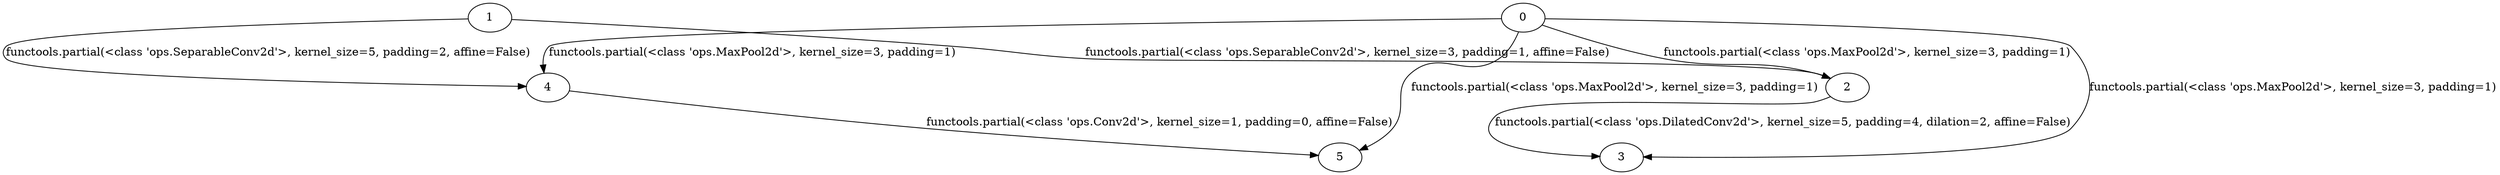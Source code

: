 digraph normal_cell_5 {
	1 -> 2 [label="functools.partial(<class 'ops.SeparableConv2d'>, kernel_size=3, padding=1, affine=False)"]
	0 -> 2 [label="functools.partial(<class 'ops.MaxPool2d'>, kernel_size=3, padding=1)"]
	0 -> 3 [label="functools.partial(<class 'ops.MaxPool2d'>, kernel_size=3, padding=1)"]
	2 -> 3 [label="functools.partial(<class 'ops.DilatedConv2d'>, kernel_size=5, padding=4, dilation=2, affine=False)"]
	1 -> 4 [label="functools.partial(<class 'ops.SeparableConv2d'>, kernel_size=5, padding=2, affine=False)"]
	0 -> 4 [label="functools.partial(<class 'ops.MaxPool2d'>, kernel_size=3, padding=1)"]
	4 -> 5 [label="functools.partial(<class 'ops.Conv2d'>, kernel_size=1, padding=0, affine=False)"]
	0 -> 5 [label="functools.partial(<class 'ops.MaxPool2d'>, kernel_size=3, padding=1)"]
}
